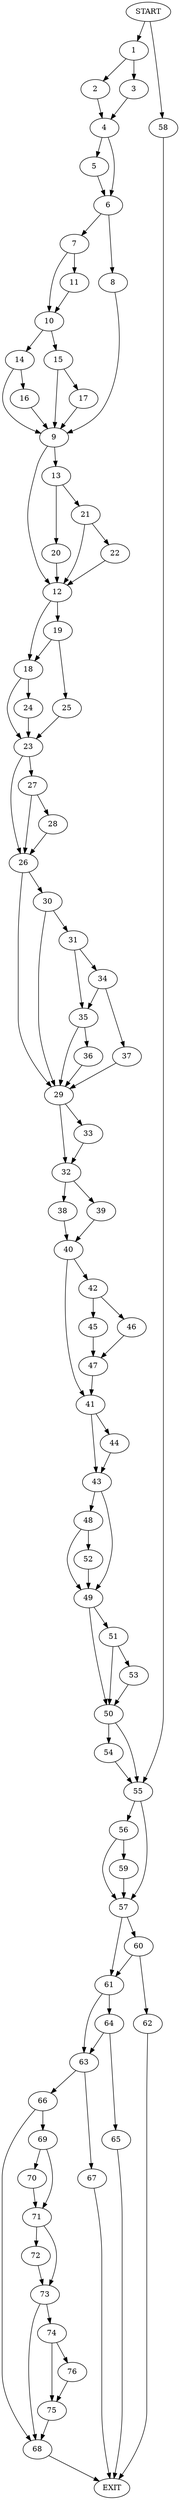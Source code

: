 digraph {
0 [label="START"]
77 [label="EXIT"]
0 -> 1
1 -> 2
1 -> 3
2 -> 4
3 -> 4
4 -> 5
4 -> 6
6 -> 7
6 -> 8
5 -> 6
8 -> 9
7 -> 10
7 -> 11
9 -> 12
9 -> 13
10 -> 14
10 -> 15
11 -> 10
14 -> 16
14 -> 9
15 -> 17
15 -> 9
17 -> 9
16 -> 9
12 -> 18
12 -> 19
13 -> 20
13 -> 21
21 -> 22
21 -> 12
20 -> 12
22 -> 12
18 -> 23
18 -> 24
19 -> 18
19 -> 25
25 -> 23
23 -> 26
23 -> 27
24 -> 23
27 -> 26
27 -> 28
26 -> 29
26 -> 30
28 -> 26
30 -> 31
30 -> 29
29 -> 32
29 -> 33
31 -> 34
31 -> 35
35 -> 29
35 -> 36
34 -> 37
34 -> 35
37 -> 29
36 -> 29
32 -> 38
32 -> 39
33 -> 32
38 -> 40
39 -> 40
40 -> 41
40 -> 42
41 -> 43
41 -> 44
42 -> 45
42 -> 46
45 -> 47
46 -> 47
47 -> 41
43 -> 48
43 -> 49
44 -> 43
49 -> 50
49 -> 51
48 -> 52
48 -> 49
52 -> 49
51 -> 50
51 -> 53
50 -> 54
50 -> 55
53 -> 50
55 -> 56
55 -> 57
54 -> 55
0 -> 58
58 -> 55
56 -> 59
56 -> 57
57 -> 60
57 -> 61
59 -> 57
60 -> 62
60 -> 61
61 -> 63
61 -> 64
62 -> 77
64 -> 65
64 -> 63
63 -> 66
63 -> 67
65 -> 77
67 -> 77
66 -> 68
66 -> 69
69 -> 70
69 -> 71
68 -> 77
70 -> 71
71 -> 72
71 -> 73
73 -> 68
73 -> 74
72 -> 73
74 -> 75
74 -> 76
76 -> 75
75 -> 68
}

